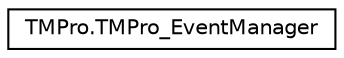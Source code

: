 digraph "Graphical Class Hierarchy"
{
 // LATEX_PDF_SIZE
  edge [fontname="Helvetica",fontsize="10",labelfontname="Helvetica",labelfontsize="10"];
  node [fontname="Helvetica",fontsize="10",shape=record];
  rankdir="LR";
  Node0 [label="TMPro.TMPro_EventManager",height=0.2,width=0.4,color="black", fillcolor="white", style="filled",URL="$class_t_m_pro_1_1_t_m_pro___event_manager.html",tooltip=" "];
}
